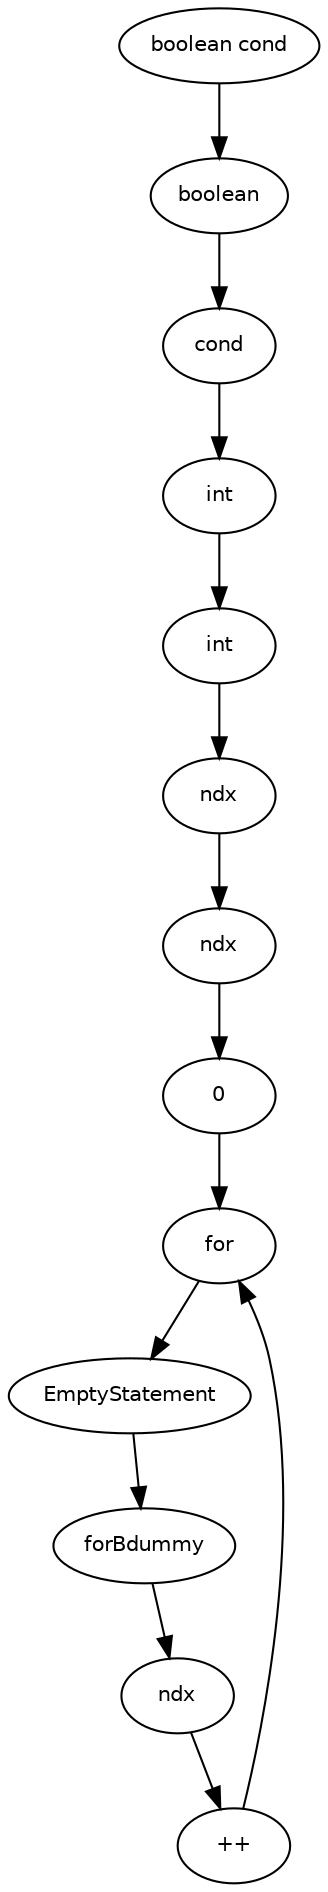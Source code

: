 digraph infinite {
  9 [
    label = int,
    fontname = Helvetica,
    fontsize = 10
  ];
  8 [
    label = int,
    fontname = Helvetica,
    fontsize = 10
  ];
  16 [
    label = for,
    fontname = Helvetica,
    fontsize = 10
  ];
  6 [
    label = forBdummy,
    fontname = Helvetica,
    fontsize = 10
  ];
  15 [
    label = EmptyStatement,
    fontname = Helvetica,
    fontsize = 10
  ];
  14 [
    label = ndx,
    fontname = Helvetica,
    fontsize = 10
  ];
  5 [
    label = cond,
    fontname = Helvetica,
    fontsize = 10
  ];
  13 [
    label = "++",
    fontname = Helvetica,
    fontsize = 10
  ];
  4 [
    label = boolean,
    fontname = Helvetica,
    fontsize = 10
  ];
  3 [
    label = "boolean cond",
    fontname = Helvetica,
    fontsize = 10
  ];
  12 [
    label = 0,
    fontname = Helvetica,
    fontsize = 10
  ];
  11 [
    label = ndx,
    fontname = Helvetica,
    fontsize = 10
  ];
  10 [
    label = ndx,
    fontname = Helvetica,
    fontsize = 10
  ];
  3 -> 4 [
    label = ""
  ];
  6 -> 14 [
    label = ""
  ];
  12 -> 16 [
    label = ""
  ];
  9 -> 10 [
    label = ""
  ];
  13 -> 16 [
    label = ""
  ];
  5 -> 8 [
    label = ""
  ];
  15 -> 6 [
    label = ""
  ];
  4 -> 5 [
    label = ""
  ];
  11 -> 12 [
    label = ""
  ];
  8 -> 9 [
    label = ""
  ];
  14 -> 13 [
    label = ""
  ];
  16 -> 15 [
    label = ""
  ];
  10 -> 11 [
    label = ""
  ];
}
